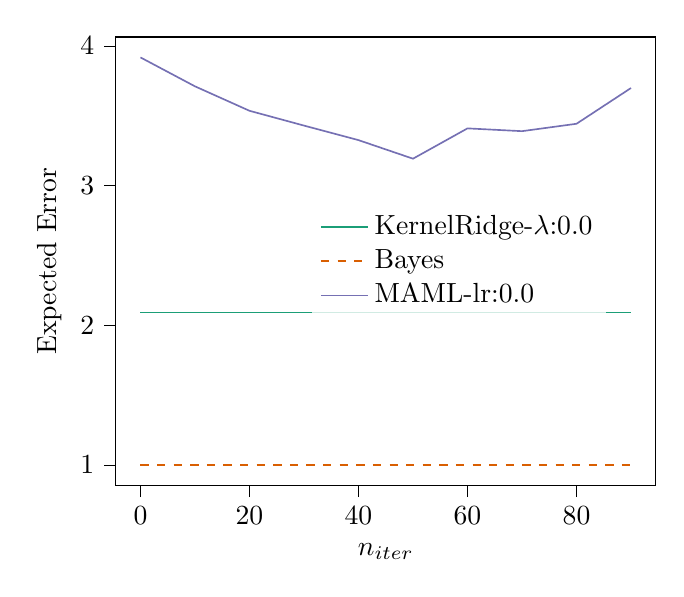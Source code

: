 % This file was created with tikzplotlib v0.10.1.
\begin{tikzpicture}

\definecolor{chocolate217952}{RGB}{217,95,2}
\definecolor{darkcyan27158119}{RGB}{27,158,119}
\definecolor{darkgray176}{RGB}{176,176,176}
\definecolor{lightslategray117112179}{RGB}{117,112,179}

\begin{axis}[
legend cell align={left},
legend style={fill opacity=0.8, draw opacity=1, text opacity=1, at={(0.91,0.5)}, anchor=east, draw=none},
tick align=outside,
tick pos=left,
x grid style={darkgray176},
xlabel={\(\displaystyle n_{iter}\)},
xmin=-4.5, xmax=94.5,
xtick style={color=black},
y grid style={darkgray176},
ylabel={Expected Error},
ymin=0.854, ymax=4.063,
ytick style={color=black}
]
\addplot [semithick, darkcyan27158119]
table {%
0 2.091
10 2.091
20 2.091
30 2.091
40 2.091
50 2.091
60 2.091
70 2.091
80 2.091
90 2.091
};
\addlegendentry{KernelRidge-$\lambda$:0.0}
\addplot [semithick, chocolate217952, dashed]
table {%
0 1.0
10 1.0
20 1.0
30 1.0
40 1.0
50 1.0
60 1.0
70 1.0
80 1.0
90 1.0
};
\addlegendentry{Bayes}
\addplot [semithick, lightslategray117112179]
table {%
0 3.917
10 3.71
20 3.535
30 3.429
40 3.325
50 3.192
60 3.409
70 3.389
80 3.442
90 3.698
};
\addlegendentry{MAML-lr:0.0}
\end{axis}

\end{tikzpicture}
